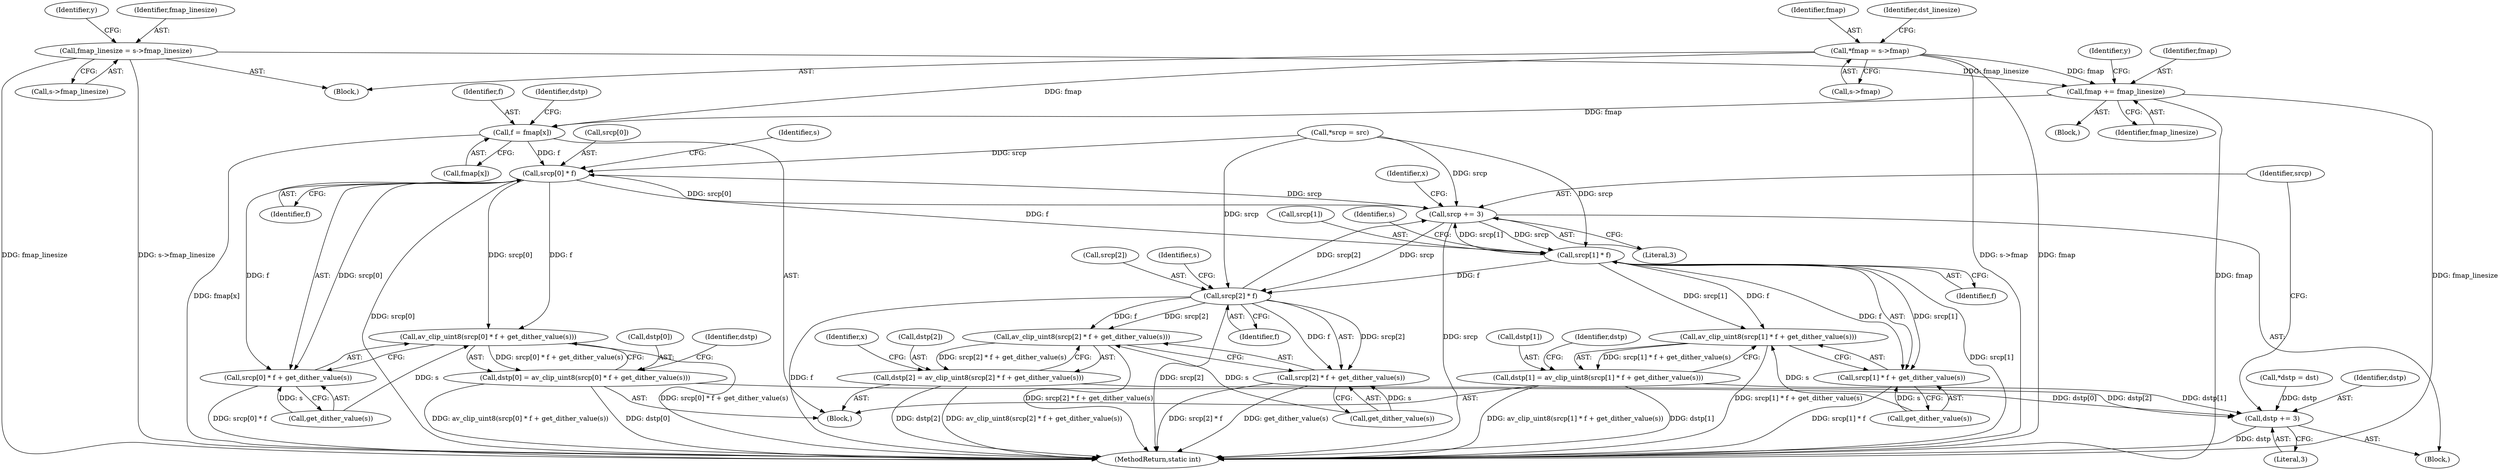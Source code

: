 digraph "0_FFmpeg_e43a0a232dbf6d3c161823c2e07c52e76227a1bc_10@array" {
"1000256" [label="(Call,f = fmap[x])"];
"1000188" [label="(Call,*fmap = s->fmap)"];
"1000306" [label="(Call,fmap += fmap_linesize)"];
"1000210" [label="(Call,fmap_linesize = s->fmap_linesize)"];
"1000267" [label="(Call,srcp[0] * f)"];
"1000251" [label="(Call,srcp += 3)"];
"1000280" [label="(Call,srcp[1] * f)"];
"1000278" [label="(Call,av_clip_uint8(srcp[1] * f + get_dither_value(s)))"];
"1000274" [label="(Call,dstp[1] = av_clip_uint8(srcp[1] * f + get_dither_value(s)))"];
"1000248" [label="(Call,dstp += 3)"];
"1000279" [label="(Call,srcp[1] * f + get_dither_value(s))"];
"1000293" [label="(Call,srcp[2] * f)"];
"1000291" [label="(Call,av_clip_uint8(srcp[2] * f + get_dither_value(s)))"];
"1000287" [label="(Call,dstp[2] = av_clip_uint8(srcp[2] * f + get_dither_value(s)))"];
"1000292" [label="(Call,srcp[2] * f + get_dither_value(s))"];
"1000265" [label="(Call,av_clip_uint8(srcp[0] * f + get_dither_value(s)))"];
"1000261" [label="(Call,dstp[0] = av_clip_uint8(srcp[0] * f + get_dither_value(s)))"];
"1000266" [label="(Call,srcp[0] * f + get_dither_value(s))"];
"1000258" [label="(Call,fmap[x])"];
"1000251" [label="(Call,srcp += 3)"];
"1000262" [label="(Call,dstp[0])"];
"1000246" [label="(Identifier,x)"];
"1000306" [label="(Call,fmap += fmap_linesize)"];
"1000291" [label="(Call,av_clip_uint8(srcp[2] * f + get_dither_value(s)))"];
"1000276" [label="(Identifier,dstp)"];
"1000267" [label="(Call,srcp[0] * f)"];
"1000285" [label="(Call,get_dither_value(s))"];
"1000170" [label="(Block,)"];
"1000271" [label="(Identifier,f)"];
"1000190" [label="(Call,s->fmap)"];
"1000274" [label="(Call,dstp[1] = av_clip_uint8(srcp[1] * f + get_dither_value(s)))"];
"1000273" [label="(Identifier,s)"];
"1000228" [label="(Call,*dstp = dst)"];
"1000265" [label="(Call,av_clip_uint8(srcp[0] * f + get_dither_value(s)))"];
"1000189" [label="(Identifier,fmap)"];
"1000249" [label="(Identifier,dstp)"];
"1000278" [label="(Call,av_clip_uint8(srcp[1] * f + get_dither_value(s)))"];
"1000279" [label="(Call,srcp[1] * f + get_dither_value(s))"];
"1000298" [label="(Call,get_dither_value(s))"];
"1000240" [label="(Identifier,x)"];
"1000288" [label="(Call,dstp[2])"];
"1000217" [label="(Identifier,y)"];
"1000188" [label="(Call,*fmap = s->fmap)"];
"1000212" [label="(Call,s->fmap_linesize)"];
"1000511" [label="(MethodReturn,static int)"];
"1000210" [label="(Call,fmap_linesize = s->fmap_linesize)"];
"1000256" [label="(Call,f = fmap[x])"];
"1000268" [label="(Call,srcp[0])"];
"1000275" [label="(Call,dstp[1])"];
"1000263" [label="(Identifier,dstp)"];
"1000307" [label="(Identifier,fmap)"];
"1000289" [label="(Identifier,dstp)"];
"1000286" [label="(Identifier,s)"];
"1000257" [label="(Identifier,f)"];
"1000294" [label="(Call,srcp[2])"];
"1000266" [label="(Call,srcp[0] * f + get_dither_value(s))"];
"1000272" [label="(Call,get_dither_value(s))"];
"1000250" [label="(Literal,3)"];
"1000297" [label="(Identifier,f)"];
"1000299" [label="(Identifier,s)"];
"1000280" [label="(Call,srcp[1] * f)"];
"1000247" [label="(Block,)"];
"1000254" [label="(Block,)"];
"1000293" [label="(Call,srcp[2] * f)"];
"1000225" [label="(Identifier,y)"];
"1000253" [label="(Literal,3)"];
"1000281" [label="(Call,srcp[1])"];
"1000261" [label="(Call,dstp[0] = av_clip_uint8(srcp[0] * f + get_dither_value(s)))"];
"1000292" [label="(Call,srcp[2] * f + get_dither_value(s))"];
"1000287" [label="(Call,dstp[2] = av_clip_uint8(srcp[2] * f + get_dither_value(s)))"];
"1000195" [label="(Identifier,dst_linesize)"];
"1000226" [label="(Block,)"];
"1000232" [label="(Call,*srcp = src)"];
"1000211" [label="(Identifier,fmap_linesize)"];
"1000248" [label="(Call,dstp += 3)"];
"1000252" [label="(Identifier,srcp)"];
"1000308" [label="(Identifier,fmap_linesize)"];
"1000284" [label="(Identifier,f)"];
"1000256" -> "1000254"  [label="AST: "];
"1000256" -> "1000258"  [label="CFG: "];
"1000257" -> "1000256"  [label="AST: "];
"1000258" -> "1000256"  [label="AST: "];
"1000263" -> "1000256"  [label="CFG: "];
"1000256" -> "1000511"  [label="DDG: fmap[x]"];
"1000188" -> "1000256"  [label="DDG: fmap"];
"1000306" -> "1000256"  [label="DDG: fmap"];
"1000256" -> "1000267"  [label="DDG: f"];
"1000188" -> "1000170"  [label="AST: "];
"1000188" -> "1000190"  [label="CFG: "];
"1000189" -> "1000188"  [label="AST: "];
"1000190" -> "1000188"  [label="AST: "];
"1000195" -> "1000188"  [label="CFG: "];
"1000188" -> "1000511"  [label="DDG: s->fmap"];
"1000188" -> "1000511"  [label="DDG: fmap"];
"1000188" -> "1000306"  [label="DDG: fmap"];
"1000306" -> "1000226"  [label="AST: "];
"1000306" -> "1000308"  [label="CFG: "];
"1000307" -> "1000306"  [label="AST: "];
"1000308" -> "1000306"  [label="AST: "];
"1000225" -> "1000306"  [label="CFG: "];
"1000306" -> "1000511"  [label="DDG: fmap"];
"1000306" -> "1000511"  [label="DDG: fmap_linesize"];
"1000210" -> "1000306"  [label="DDG: fmap_linesize"];
"1000210" -> "1000170"  [label="AST: "];
"1000210" -> "1000212"  [label="CFG: "];
"1000211" -> "1000210"  [label="AST: "];
"1000212" -> "1000210"  [label="AST: "];
"1000217" -> "1000210"  [label="CFG: "];
"1000210" -> "1000511"  [label="DDG: s->fmap_linesize"];
"1000210" -> "1000511"  [label="DDG: fmap_linesize"];
"1000267" -> "1000266"  [label="AST: "];
"1000267" -> "1000271"  [label="CFG: "];
"1000268" -> "1000267"  [label="AST: "];
"1000271" -> "1000267"  [label="AST: "];
"1000273" -> "1000267"  [label="CFG: "];
"1000267" -> "1000511"  [label="DDG: srcp[0]"];
"1000267" -> "1000251"  [label="DDG: srcp[0]"];
"1000267" -> "1000265"  [label="DDG: srcp[0]"];
"1000267" -> "1000265"  [label="DDG: f"];
"1000267" -> "1000266"  [label="DDG: srcp[0]"];
"1000267" -> "1000266"  [label="DDG: f"];
"1000232" -> "1000267"  [label="DDG: srcp"];
"1000251" -> "1000267"  [label="DDG: srcp"];
"1000267" -> "1000280"  [label="DDG: f"];
"1000251" -> "1000247"  [label="AST: "];
"1000251" -> "1000253"  [label="CFG: "];
"1000252" -> "1000251"  [label="AST: "];
"1000253" -> "1000251"  [label="AST: "];
"1000240" -> "1000251"  [label="CFG: "];
"1000251" -> "1000511"  [label="DDG: srcp"];
"1000280" -> "1000251"  [label="DDG: srcp[1]"];
"1000293" -> "1000251"  [label="DDG: srcp[2]"];
"1000232" -> "1000251"  [label="DDG: srcp"];
"1000251" -> "1000280"  [label="DDG: srcp"];
"1000251" -> "1000293"  [label="DDG: srcp"];
"1000280" -> "1000279"  [label="AST: "];
"1000280" -> "1000284"  [label="CFG: "];
"1000281" -> "1000280"  [label="AST: "];
"1000284" -> "1000280"  [label="AST: "];
"1000286" -> "1000280"  [label="CFG: "];
"1000280" -> "1000511"  [label="DDG: srcp[1]"];
"1000280" -> "1000278"  [label="DDG: srcp[1]"];
"1000280" -> "1000278"  [label="DDG: f"];
"1000280" -> "1000279"  [label="DDG: srcp[1]"];
"1000280" -> "1000279"  [label="DDG: f"];
"1000232" -> "1000280"  [label="DDG: srcp"];
"1000280" -> "1000293"  [label="DDG: f"];
"1000278" -> "1000274"  [label="AST: "];
"1000278" -> "1000279"  [label="CFG: "];
"1000279" -> "1000278"  [label="AST: "];
"1000274" -> "1000278"  [label="CFG: "];
"1000278" -> "1000511"  [label="DDG: srcp[1] * f + get_dither_value(s)"];
"1000278" -> "1000274"  [label="DDG: srcp[1] * f + get_dither_value(s)"];
"1000285" -> "1000278"  [label="DDG: s"];
"1000274" -> "1000254"  [label="AST: "];
"1000275" -> "1000274"  [label="AST: "];
"1000289" -> "1000274"  [label="CFG: "];
"1000274" -> "1000511"  [label="DDG: dstp[1]"];
"1000274" -> "1000511"  [label="DDG: av_clip_uint8(srcp[1] * f + get_dither_value(s))"];
"1000274" -> "1000248"  [label="DDG: dstp[1]"];
"1000248" -> "1000247"  [label="AST: "];
"1000248" -> "1000250"  [label="CFG: "];
"1000249" -> "1000248"  [label="AST: "];
"1000250" -> "1000248"  [label="AST: "];
"1000252" -> "1000248"  [label="CFG: "];
"1000248" -> "1000511"  [label="DDG: dstp"];
"1000228" -> "1000248"  [label="DDG: dstp"];
"1000261" -> "1000248"  [label="DDG: dstp[0]"];
"1000287" -> "1000248"  [label="DDG: dstp[2]"];
"1000279" -> "1000285"  [label="CFG: "];
"1000285" -> "1000279"  [label="AST: "];
"1000279" -> "1000511"  [label="DDG: srcp[1] * f"];
"1000285" -> "1000279"  [label="DDG: s"];
"1000293" -> "1000292"  [label="AST: "];
"1000293" -> "1000297"  [label="CFG: "];
"1000294" -> "1000293"  [label="AST: "];
"1000297" -> "1000293"  [label="AST: "];
"1000299" -> "1000293"  [label="CFG: "];
"1000293" -> "1000511"  [label="DDG: srcp[2]"];
"1000293" -> "1000511"  [label="DDG: f"];
"1000293" -> "1000291"  [label="DDG: srcp[2]"];
"1000293" -> "1000291"  [label="DDG: f"];
"1000293" -> "1000292"  [label="DDG: srcp[2]"];
"1000293" -> "1000292"  [label="DDG: f"];
"1000232" -> "1000293"  [label="DDG: srcp"];
"1000291" -> "1000287"  [label="AST: "];
"1000291" -> "1000292"  [label="CFG: "];
"1000292" -> "1000291"  [label="AST: "];
"1000287" -> "1000291"  [label="CFG: "];
"1000291" -> "1000511"  [label="DDG: srcp[2] * f + get_dither_value(s)"];
"1000291" -> "1000287"  [label="DDG: srcp[2] * f + get_dither_value(s)"];
"1000298" -> "1000291"  [label="DDG: s"];
"1000287" -> "1000254"  [label="AST: "];
"1000288" -> "1000287"  [label="AST: "];
"1000246" -> "1000287"  [label="CFG: "];
"1000287" -> "1000511"  [label="DDG: av_clip_uint8(srcp[2] * f + get_dither_value(s))"];
"1000287" -> "1000511"  [label="DDG: dstp[2]"];
"1000292" -> "1000298"  [label="CFG: "];
"1000298" -> "1000292"  [label="AST: "];
"1000292" -> "1000511"  [label="DDG: get_dither_value(s)"];
"1000292" -> "1000511"  [label="DDG: srcp[2] * f"];
"1000298" -> "1000292"  [label="DDG: s"];
"1000265" -> "1000261"  [label="AST: "];
"1000265" -> "1000266"  [label="CFG: "];
"1000266" -> "1000265"  [label="AST: "];
"1000261" -> "1000265"  [label="CFG: "];
"1000265" -> "1000511"  [label="DDG: srcp[0] * f + get_dither_value(s)"];
"1000265" -> "1000261"  [label="DDG: srcp[0] * f + get_dither_value(s)"];
"1000272" -> "1000265"  [label="DDG: s"];
"1000261" -> "1000254"  [label="AST: "];
"1000262" -> "1000261"  [label="AST: "];
"1000276" -> "1000261"  [label="CFG: "];
"1000261" -> "1000511"  [label="DDG: av_clip_uint8(srcp[0] * f + get_dither_value(s))"];
"1000261" -> "1000511"  [label="DDG: dstp[0]"];
"1000266" -> "1000272"  [label="CFG: "];
"1000272" -> "1000266"  [label="AST: "];
"1000266" -> "1000511"  [label="DDG: srcp[0] * f"];
"1000272" -> "1000266"  [label="DDG: s"];
}

